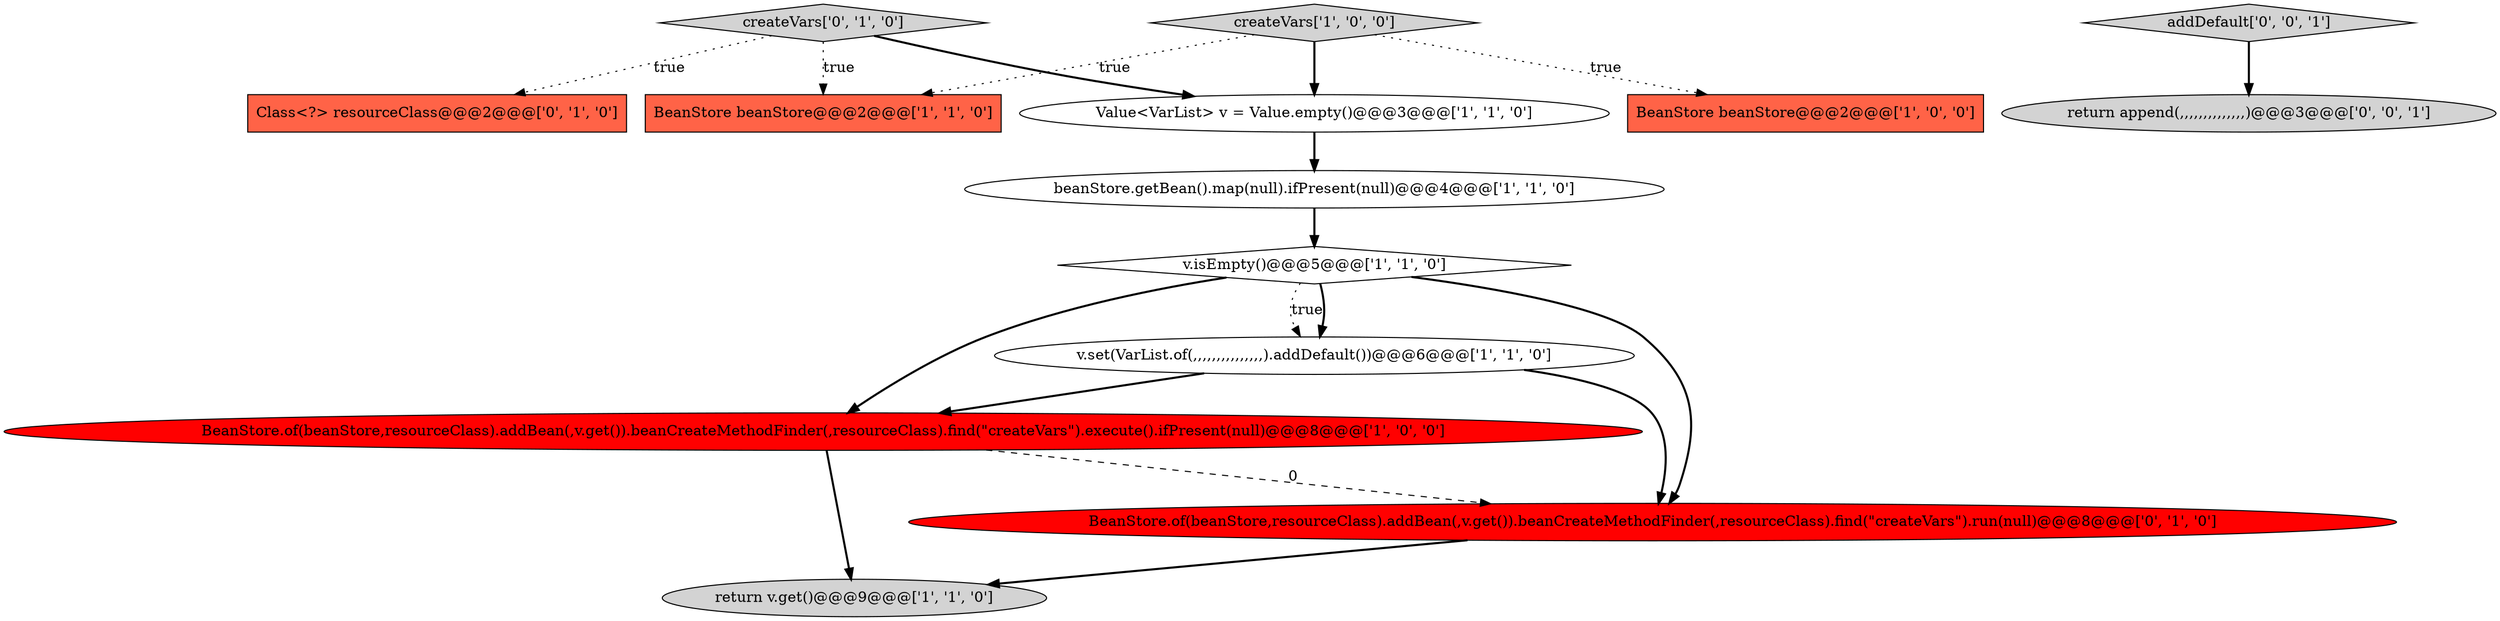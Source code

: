 digraph {
9 [style = filled, label = "Class<?> resourceClass@@@2@@@['0', '1', '0']", fillcolor = tomato, shape = box image = "AAA0AAABBB2BBB"];
2 [style = filled, label = "BeanStore.of(beanStore,resourceClass).addBean(,v.get()).beanCreateMethodFinder(,resourceClass).find(\"createVars\").execute().ifPresent(null)@@@8@@@['1', '0', '0']", fillcolor = red, shape = ellipse image = "AAA1AAABBB1BBB"];
4 [style = filled, label = "BeanStore beanStore@@@2@@@['1', '1', '0']", fillcolor = tomato, shape = box image = "AAA0AAABBB1BBB"];
6 [style = filled, label = "Value<VarList> v = Value.empty()@@@3@@@['1', '1', '0']", fillcolor = white, shape = ellipse image = "AAA0AAABBB1BBB"];
5 [style = filled, label = "return v.get()@@@9@@@['1', '1', '0']", fillcolor = lightgray, shape = ellipse image = "AAA0AAABBB1BBB"];
12 [style = filled, label = "addDefault['0', '0', '1']", fillcolor = lightgray, shape = diamond image = "AAA0AAABBB3BBB"];
0 [style = filled, label = "v.set(VarList.of(,,,,,,,,,,,,,,,).addDefault())@@@6@@@['1', '1', '0']", fillcolor = white, shape = ellipse image = "AAA0AAABBB1BBB"];
10 [style = filled, label = "createVars['0', '1', '0']", fillcolor = lightgray, shape = diamond image = "AAA0AAABBB2BBB"];
13 [style = filled, label = "return append(,,,,,,,,,,,,,,)@@@3@@@['0', '0', '1']", fillcolor = lightgray, shape = ellipse image = "AAA0AAABBB3BBB"];
11 [style = filled, label = "BeanStore.of(beanStore,resourceClass).addBean(,v.get()).beanCreateMethodFinder(,resourceClass).find(\"createVars\").run(null)@@@8@@@['0', '1', '0']", fillcolor = red, shape = ellipse image = "AAA1AAABBB2BBB"];
7 [style = filled, label = "createVars['1', '0', '0']", fillcolor = lightgray, shape = diamond image = "AAA0AAABBB1BBB"];
1 [style = filled, label = "v.isEmpty()@@@5@@@['1', '1', '0']", fillcolor = white, shape = diamond image = "AAA0AAABBB1BBB"];
3 [style = filled, label = "BeanStore beanStore@@@2@@@['1', '0', '0']", fillcolor = tomato, shape = box image = "AAA0AAABBB1BBB"];
8 [style = filled, label = "beanStore.getBean().map(null).ifPresent(null)@@@4@@@['1', '1', '0']", fillcolor = white, shape = ellipse image = "AAA0AAABBB1BBB"];
8->1 [style = bold, label=""];
12->13 [style = bold, label=""];
0->11 [style = bold, label=""];
11->5 [style = bold, label=""];
2->11 [style = dashed, label="0"];
1->2 [style = bold, label=""];
2->5 [style = bold, label=""];
7->6 [style = bold, label=""];
1->0 [style = dotted, label="true"];
1->0 [style = bold, label=""];
10->4 [style = dotted, label="true"];
7->4 [style = dotted, label="true"];
7->3 [style = dotted, label="true"];
10->9 [style = dotted, label="true"];
10->6 [style = bold, label=""];
6->8 [style = bold, label=""];
1->11 [style = bold, label=""];
0->2 [style = bold, label=""];
}
